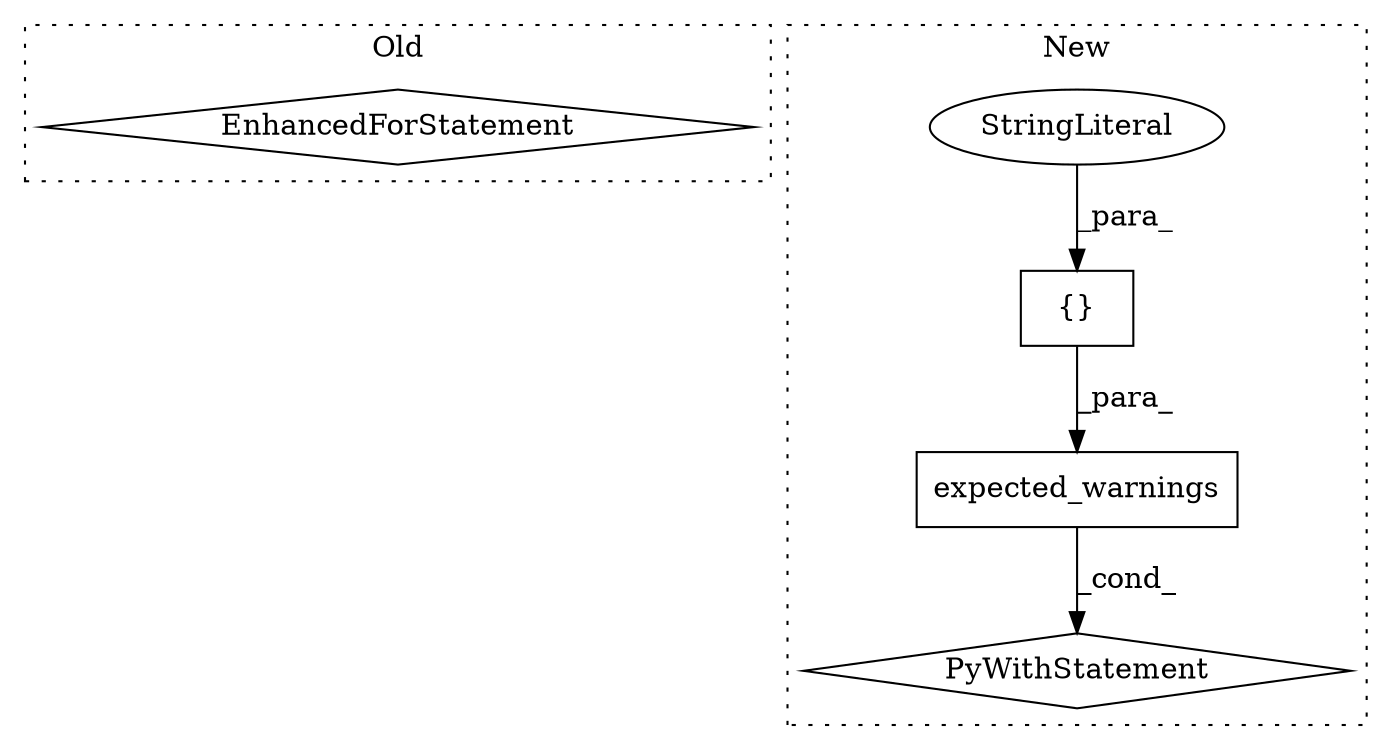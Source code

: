 digraph G {
subgraph cluster0 {
1 [label="EnhancedForStatement" a="70" s="4381,4463" l="53,2" shape="diamond"];
label = "Old";
style="dotted";
}
subgraph cluster1 {
2 [label="expected_warnings" a="32" s="4859,4933" l="18,1" shape="box"];
3 [label="{}" a="4" s="4889,4932" l="1,1" shape="box"];
4 [label="PyWithStatement" a="104" s="4849,4934" l="10,2" shape="diamond"];
5 [label="StringLiteral" a="45" s="4890" l="42" shape="ellipse"];
label = "New";
style="dotted";
}
2 -> 4 [label="_cond_"];
3 -> 2 [label="_para_"];
5 -> 3 [label="_para_"];
}